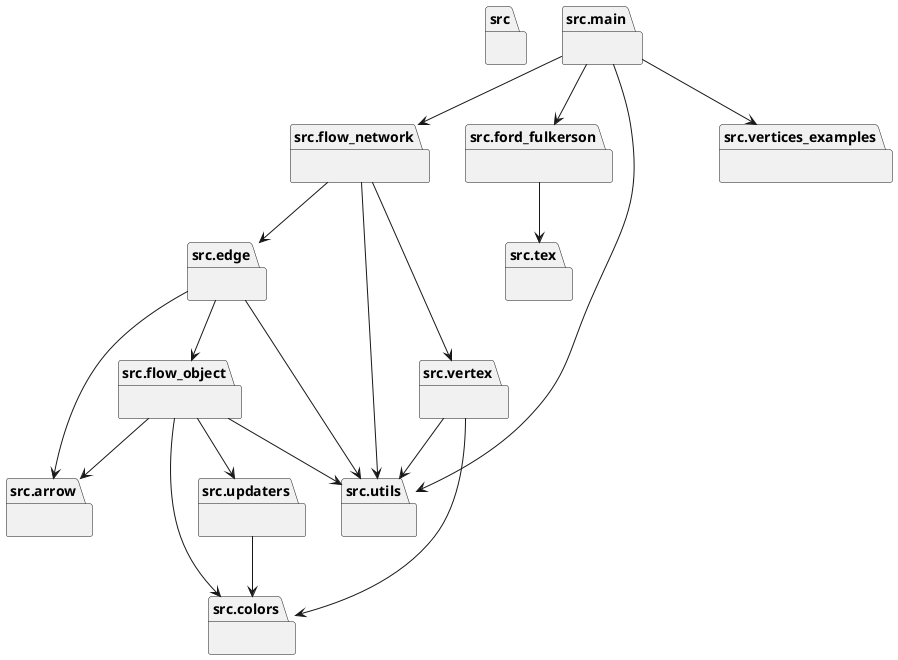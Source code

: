 @startuml packages
set namespaceSeparator none
package "src" as src {
}
package "src.arrow" as src.arrow {
}
package "src.colors" as src.colors {
}
package "src.edge" as src.edge {
}
package "src.flow_network" as src.flow_network {
}
package "src.flow_object" as src.flow_object {
}
package "src.ford_fulkerson" as src.ford_fulkerson {
}
package "src.main" as src.main {
}
package "src.tex" as src.tex {
}
package "src.updaters" as src.updaters {
}
package "src.utils" as src.utils {
}
package "src.vertex" as src.vertex {
}
package "src.vertices_examples" as src.vertices_examples {
}
src.edge --> src.arrow
src.edge --> src.flow_object
src.edge --> src.utils
src.flow_network --> src.edge
src.flow_network --> src.utils
src.flow_network --> src.vertex
src.flow_object --> src.arrow
src.flow_object --> src.colors
src.flow_object --> src.updaters
src.flow_object --> src.utils
src.ford_fulkerson --> src.tex
src.main --> src.flow_network
src.main --> src.ford_fulkerson
src.main --> src.utils
src.main --> src.vertices_examples
src.updaters --> src.colors
src.vertex --> src.colors
src.vertex --> src.utils
@enduml
